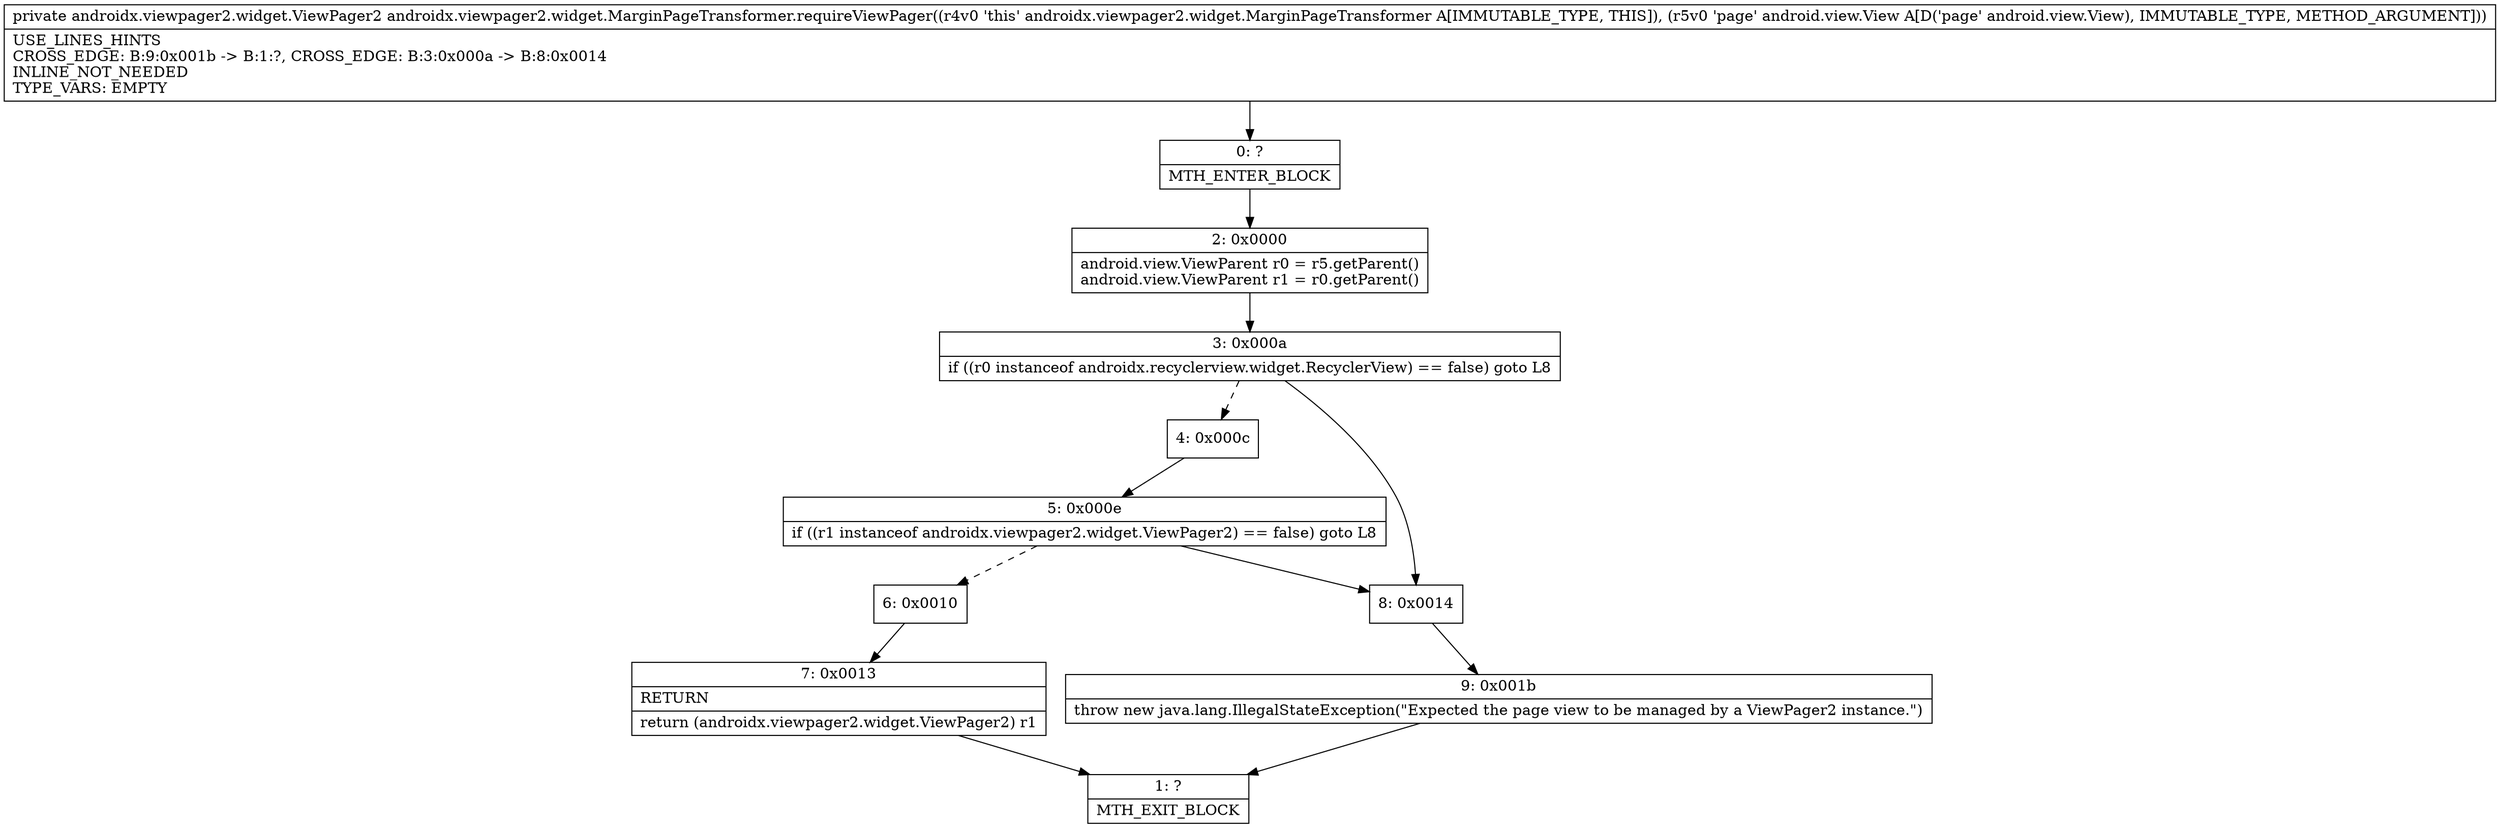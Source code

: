 digraph "CFG forandroidx.viewpager2.widget.MarginPageTransformer.requireViewPager(Landroid\/view\/View;)Landroidx\/viewpager2\/widget\/ViewPager2;" {
Node_0 [shape=record,label="{0\:\ ?|MTH_ENTER_BLOCK\l}"];
Node_2 [shape=record,label="{2\:\ 0x0000|android.view.ViewParent r0 = r5.getParent()\landroid.view.ViewParent r1 = r0.getParent()\l}"];
Node_3 [shape=record,label="{3\:\ 0x000a|if ((r0 instanceof androidx.recyclerview.widget.RecyclerView) == false) goto L8\l}"];
Node_4 [shape=record,label="{4\:\ 0x000c}"];
Node_5 [shape=record,label="{5\:\ 0x000e|if ((r1 instanceof androidx.viewpager2.widget.ViewPager2) == false) goto L8\l}"];
Node_6 [shape=record,label="{6\:\ 0x0010}"];
Node_7 [shape=record,label="{7\:\ 0x0013|RETURN\l|return (androidx.viewpager2.widget.ViewPager2) r1\l}"];
Node_1 [shape=record,label="{1\:\ ?|MTH_EXIT_BLOCK\l}"];
Node_8 [shape=record,label="{8\:\ 0x0014}"];
Node_9 [shape=record,label="{9\:\ 0x001b|throw new java.lang.IllegalStateException(\"Expected the page view to be managed by a ViewPager2 instance.\")\l}"];
MethodNode[shape=record,label="{private androidx.viewpager2.widget.ViewPager2 androidx.viewpager2.widget.MarginPageTransformer.requireViewPager((r4v0 'this' androidx.viewpager2.widget.MarginPageTransformer A[IMMUTABLE_TYPE, THIS]), (r5v0 'page' android.view.View A[D('page' android.view.View), IMMUTABLE_TYPE, METHOD_ARGUMENT]))  | USE_LINES_HINTS\lCROSS_EDGE: B:9:0x001b \-\> B:1:?, CROSS_EDGE: B:3:0x000a \-\> B:8:0x0014\lINLINE_NOT_NEEDED\lTYPE_VARS: EMPTY\l}"];
MethodNode -> Node_0;Node_0 -> Node_2;
Node_2 -> Node_3;
Node_3 -> Node_4[style=dashed];
Node_3 -> Node_8;
Node_4 -> Node_5;
Node_5 -> Node_6[style=dashed];
Node_5 -> Node_8;
Node_6 -> Node_7;
Node_7 -> Node_1;
Node_8 -> Node_9;
Node_9 -> Node_1;
}

